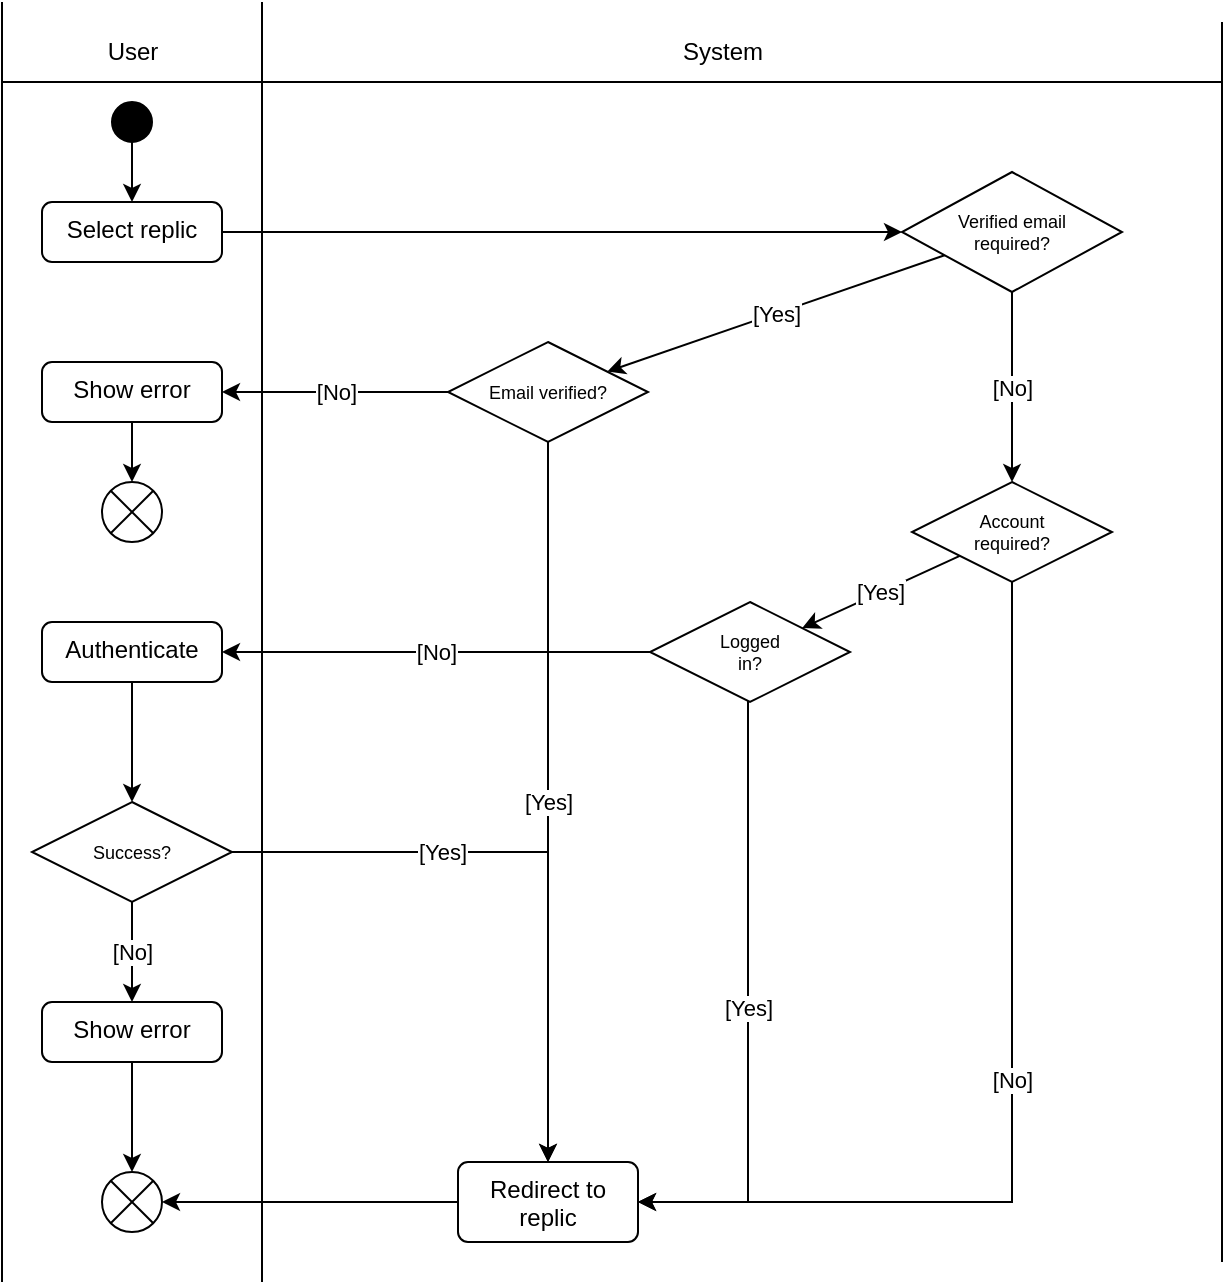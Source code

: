 <mxfile version="28.2.3">
  <diagram name="Page-1" id="Yr4BOMMFlqmh8c5RuyGG">
    <mxGraphModel dx="1426" dy="826" grid="1" gridSize="10" guides="1" tooltips="1" connect="1" arrows="1" fold="1" page="1" pageScale="1" pageWidth="827" pageHeight="1169" math="0" shadow="0">
      <root>
        <mxCell id="0" />
        <mxCell id="1" parent="0" />
        <mxCell id="uPZLiC8aT8bxoms4S5KQ-1" value="User" style="text;html=1;align=center;verticalAlign=middle;resizable=0;points=[];autosize=1;strokeColor=none;fillColor=none;" parent="1" vertex="1">
          <mxGeometry x="130" y="130" width="50" height="30" as="geometry" />
        </mxCell>
        <mxCell id="uPZLiC8aT8bxoms4S5KQ-2" value="System" style="text;html=1;align=center;verticalAlign=middle;resizable=0;points=[];autosize=1;strokeColor=none;fillColor=none;" parent="1" vertex="1">
          <mxGeometry x="420" y="130" width="60" height="30" as="geometry" />
        </mxCell>
        <mxCell id="uPZLiC8aT8bxoms4S5KQ-3" value="" style="endArrow=none;html=1;rounded=0;" parent="1" edge="1">
          <mxGeometry width="50" height="50" relative="1" as="geometry">
            <mxPoint x="90" y="760" as="sourcePoint" />
            <mxPoint x="90" y="120" as="targetPoint" />
          </mxGeometry>
        </mxCell>
        <mxCell id="uPZLiC8aT8bxoms4S5KQ-4" value="" style="endArrow=none;html=1;rounded=0;" parent="1" edge="1">
          <mxGeometry width="50" height="50" relative="1" as="geometry">
            <mxPoint x="220" y="760" as="sourcePoint" />
            <mxPoint x="220" y="120" as="targetPoint" />
          </mxGeometry>
        </mxCell>
        <mxCell id="uPZLiC8aT8bxoms4S5KQ-5" value="" style="endArrow=none;html=1;rounded=0;" parent="1" edge="1">
          <mxGeometry width="50" height="50" relative="1" as="geometry">
            <mxPoint x="700" y="750" as="sourcePoint" />
            <mxPoint x="700" y="130" as="targetPoint" />
          </mxGeometry>
        </mxCell>
        <mxCell id="uPZLiC8aT8bxoms4S5KQ-6" value="" style="endArrow=none;html=1;rounded=0;" parent="1" edge="1">
          <mxGeometry width="50" height="50" relative="1" as="geometry">
            <mxPoint x="700" y="160" as="sourcePoint" />
            <mxPoint x="90" y="160" as="targetPoint" />
          </mxGeometry>
        </mxCell>
        <mxCell id="uPZLiC8aT8bxoms4S5KQ-7" style="edgeStyle=orthogonalEdgeStyle;rounded=0;orthogonalLoop=1;jettySize=auto;html=1;" parent="1" source="uPZLiC8aT8bxoms4S5KQ-8" target="uPZLiC8aT8bxoms4S5KQ-10" edge="1">
          <mxGeometry relative="1" as="geometry" />
        </mxCell>
        <mxCell id="uPZLiC8aT8bxoms4S5KQ-8" value="" style="ellipse;fillColor=strokeColor;html=1;" parent="1" vertex="1">
          <mxGeometry x="145" y="170" width="20" height="20" as="geometry" />
        </mxCell>
        <mxCell id="uPZLiC8aT8bxoms4S5KQ-81" style="edgeStyle=orthogonalEdgeStyle;rounded=0;orthogonalLoop=1;jettySize=auto;html=1;fontFamily=Helvetica;fontSize=9;fontColor=default;" parent="1" source="uPZLiC8aT8bxoms4S5KQ-10" target="uPZLiC8aT8bxoms4S5KQ-57" edge="1">
          <mxGeometry relative="1" as="geometry" />
        </mxCell>
        <mxCell id="uPZLiC8aT8bxoms4S5KQ-10" value="Select replic" style="html=1;align=center;verticalAlign=top;rounded=1;absoluteArcSize=1;arcSize=10;dashed=0;whiteSpace=wrap;" parent="1" vertex="1">
          <mxGeometry x="110" y="220" width="90" height="30" as="geometry" />
        </mxCell>
        <mxCell id="euJLiEckEN7PaCW9oyu6-4" value="[No]" style="edgeStyle=orthogonalEdgeStyle;rounded=0;orthogonalLoop=1;jettySize=auto;html=1;" edge="1" parent="1" source="uPZLiC8aT8bxoms4S5KQ-57" target="euJLiEckEN7PaCW9oyu6-2">
          <mxGeometry relative="1" as="geometry" />
        </mxCell>
        <mxCell id="euJLiEckEN7PaCW9oyu6-5" value="[Yes]" style="rounded=0;orthogonalLoop=1;jettySize=auto;html=1;" edge="1" parent="1" source="uPZLiC8aT8bxoms4S5KQ-57" target="euJLiEckEN7PaCW9oyu6-1">
          <mxGeometry relative="1" as="geometry" />
        </mxCell>
        <mxCell id="uPZLiC8aT8bxoms4S5KQ-57" value="Verified email&#xa;required?" style="rhombus;fontSize=9;" parent="1" vertex="1">
          <mxGeometry x="540" y="205" width="110" height="60" as="geometry" />
        </mxCell>
        <mxCell id="euJLiEckEN7PaCW9oyu6-10" value="[Yes]" style="edgeStyle=orthogonalEdgeStyle;rounded=0;orthogonalLoop=1;jettySize=auto;html=1;" edge="1" parent="1" source="euJLiEckEN7PaCW9oyu6-1" target="euJLiEckEN7PaCW9oyu6-7">
          <mxGeometry relative="1" as="geometry" />
        </mxCell>
        <mxCell id="euJLiEckEN7PaCW9oyu6-13" value="[No]" style="edgeStyle=orthogonalEdgeStyle;rounded=0;orthogonalLoop=1;jettySize=auto;html=1;" edge="1" parent="1" source="euJLiEckEN7PaCW9oyu6-1" target="euJLiEckEN7PaCW9oyu6-12">
          <mxGeometry relative="1" as="geometry" />
        </mxCell>
        <mxCell id="euJLiEckEN7PaCW9oyu6-1" value="Email verified?" style="rhombus;fontSize=9;" vertex="1" parent="1">
          <mxGeometry x="313" y="290" width="100" height="50" as="geometry" />
        </mxCell>
        <mxCell id="euJLiEckEN7PaCW9oyu6-6" value="[Yes]" style="rounded=0;orthogonalLoop=1;jettySize=auto;html=1;" edge="1" parent="1" source="euJLiEckEN7PaCW9oyu6-2" target="euJLiEckEN7PaCW9oyu6-3">
          <mxGeometry relative="1" as="geometry" />
        </mxCell>
        <mxCell id="euJLiEckEN7PaCW9oyu6-8" value="[No]" style="edgeStyle=orthogonalEdgeStyle;rounded=0;orthogonalLoop=1;jettySize=auto;html=1;" edge="1" parent="1" source="euJLiEckEN7PaCW9oyu6-2" target="euJLiEckEN7PaCW9oyu6-7">
          <mxGeometry relative="1" as="geometry">
            <Array as="points">
              <mxPoint x="595" y="720" />
            </Array>
          </mxGeometry>
        </mxCell>
        <mxCell id="euJLiEckEN7PaCW9oyu6-2" value="Account&#xa;required?" style="rhombus;fontSize=9;" vertex="1" parent="1">
          <mxGeometry x="545" y="360" width="100" height="50" as="geometry" />
        </mxCell>
        <mxCell id="euJLiEckEN7PaCW9oyu6-9" value="[Yes]" style="edgeStyle=orthogonalEdgeStyle;rounded=0;orthogonalLoop=1;jettySize=auto;html=1;" edge="1" parent="1" source="euJLiEckEN7PaCW9oyu6-3" target="euJLiEckEN7PaCW9oyu6-7">
          <mxGeometry relative="1" as="geometry">
            <Array as="points">
              <mxPoint x="463" y="720" />
            </Array>
          </mxGeometry>
        </mxCell>
        <mxCell id="euJLiEckEN7PaCW9oyu6-18" value="[No]" style="edgeStyle=orthogonalEdgeStyle;rounded=0;orthogonalLoop=1;jettySize=auto;html=1;" edge="1" parent="1" source="euJLiEckEN7PaCW9oyu6-3" target="euJLiEckEN7PaCW9oyu6-17">
          <mxGeometry relative="1" as="geometry" />
        </mxCell>
        <mxCell id="euJLiEckEN7PaCW9oyu6-3" value="Logged&#xa;in?" style="rhombus;fontSize=9;" vertex="1" parent="1">
          <mxGeometry x="414" y="420" width="100" height="50" as="geometry" />
        </mxCell>
        <mxCell id="euJLiEckEN7PaCW9oyu6-30" style="edgeStyle=orthogonalEdgeStyle;rounded=0;orthogonalLoop=1;jettySize=auto;html=1;" edge="1" parent="1" source="euJLiEckEN7PaCW9oyu6-7" target="euJLiEckEN7PaCW9oyu6-25">
          <mxGeometry relative="1" as="geometry" />
        </mxCell>
        <mxCell id="euJLiEckEN7PaCW9oyu6-7" value="&lt;div&gt;Redirect to&lt;/div&gt;&lt;div&gt;replic&lt;/div&gt;" style="html=1;align=center;verticalAlign=top;rounded=1;absoluteArcSize=1;arcSize=10;dashed=0;whiteSpace=wrap;" vertex="1" parent="1">
          <mxGeometry x="318" y="700" width="90" height="40" as="geometry" />
        </mxCell>
        <mxCell id="euJLiEckEN7PaCW9oyu6-16" style="edgeStyle=orthogonalEdgeStyle;rounded=0;orthogonalLoop=1;jettySize=auto;html=1;" edge="1" parent="1" source="euJLiEckEN7PaCW9oyu6-12" target="euJLiEckEN7PaCW9oyu6-14">
          <mxGeometry relative="1" as="geometry" />
        </mxCell>
        <mxCell id="euJLiEckEN7PaCW9oyu6-12" value="Show error" style="html=1;align=center;verticalAlign=top;rounded=1;absoluteArcSize=1;arcSize=10;dashed=0;whiteSpace=wrap;" vertex="1" parent="1">
          <mxGeometry x="110" y="300" width="90" height="30" as="geometry" />
        </mxCell>
        <mxCell id="euJLiEckEN7PaCW9oyu6-14" value="" style="shape=sumEllipse;perimeter=ellipsePerimeter;html=1;backgroundOutline=1;strokeColor=default;align=center;verticalAlign=middle;spacingBottom=7;fontFamily=Helvetica;fontSize=9;fontColor=default;fillColor=default;" vertex="1" parent="1">
          <mxGeometry x="140" y="360" width="30" height="30" as="geometry" />
        </mxCell>
        <mxCell id="euJLiEckEN7PaCW9oyu6-21" style="edgeStyle=orthogonalEdgeStyle;rounded=0;orthogonalLoop=1;jettySize=auto;html=1;" edge="1" parent="1" source="euJLiEckEN7PaCW9oyu6-17" target="euJLiEckEN7PaCW9oyu6-19">
          <mxGeometry relative="1" as="geometry" />
        </mxCell>
        <mxCell id="euJLiEckEN7PaCW9oyu6-17" value="Authenticate" style="html=1;align=center;verticalAlign=top;rounded=1;absoluteArcSize=1;arcSize=10;dashed=0;whiteSpace=wrap;" vertex="1" parent="1">
          <mxGeometry x="110" y="430" width="90" height="30" as="geometry" />
        </mxCell>
        <mxCell id="euJLiEckEN7PaCW9oyu6-22" value="[Yes]" style="edgeStyle=orthogonalEdgeStyle;rounded=0;orthogonalLoop=1;jettySize=auto;html=1;" edge="1" parent="1" source="euJLiEckEN7PaCW9oyu6-19" target="euJLiEckEN7PaCW9oyu6-7">
          <mxGeometry x="-0.329" relative="1" as="geometry">
            <mxPoint as="offset" />
          </mxGeometry>
        </mxCell>
        <mxCell id="euJLiEckEN7PaCW9oyu6-24" value="[No]" style="edgeStyle=orthogonalEdgeStyle;rounded=0;orthogonalLoop=1;jettySize=auto;html=1;" edge="1" parent="1" source="euJLiEckEN7PaCW9oyu6-19" target="euJLiEckEN7PaCW9oyu6-23">
          <mxGeometry relative="1" as="geometry" />
        </mxCell>
        <mxCell id="euJLiEckEN7PaCW9oyu6-19" value="Success?" style="rhombus;fontSize=9;" vertex="1" parent="1">
          <mxGeometry x="105" y="520" width="100" height="50" as="geometry" />
        </mxCell>
        <mxCell id="euJLiEckEN7PaCW9oyu6-28" style="edgeStyle=orthogonalEdgeStyle;rounded=0;orthogonalLoop=1;jettySize=auto;html=1;" edge="1" parent="1" source="euJLiEckEN7PaCW9oyu6-23" target="euJLiEckEN7PaCW9oyu6-25">
          <mxGeometry relative="1" as="geometry" />
        </mxCell>
        <mxCell id="euJLiEckEN7PaCW9oyu6-23" value="Show error" style="html=1;align=center;verticalAlign=top;rounded=1;absoluteArcSize=1;arcSize=10;dashed=0;whiteSpace=wrap;" vertex="1" parent="1">
          <mxGeometry x="110" y="620" width="90" height="30" as="geometry" />
        </mxCell>
        <mxCell id="euJLiEckEN7PaCW9oyu6-25" value="" style="shape=sumEllipse;perimeter=ellipsePerimeter;html=1;backgroundOutline=1;strokeColor=default;align=center;verticalAlign=middle;spacingBottom=7;fontFamily=Helvetica;fontSize=9;fontColor=default;fillColor=default;" vertex="1" parent="1">
          <mxGeometry x="140" y="705" width="30" height="30" as="geometry" />
        </mxCell>
      </root>
    </mxGraphModel>
  </diagram>
</mxfile>
